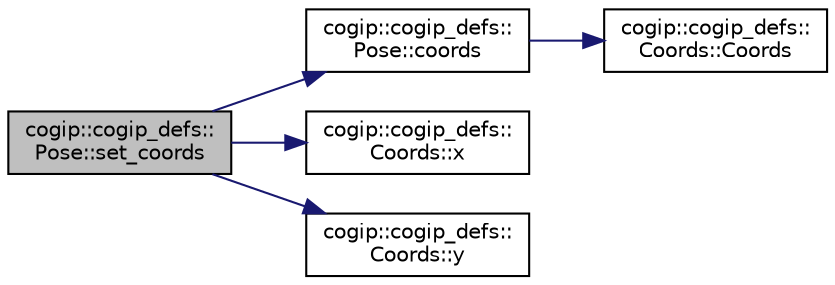 digraph "cogip::cogip_defs::Pose::set_coords"
{
 // LATEX_PDF_SIZE
  bgcolor="transparent";
  edge [fontname="Helvetica",fontsize="10",labelfontname="Helvetica",labelfontsize="10"];
  node [fontname="Helvetica",fontsize="10",shape=record];
  rankdir="LR";
  Node1 [label="cogip::cogip_defs::\lPose::set_coords",height=0.2,width=0.4,color="black", fillcolor="grey75", style="filled", fontcolor="black",tooltip="Set coordinates."];
  Node1 -> Node2 [color="midnightblue",fontsize="10",style="solid",fontname="Helvetica"];
  Node2 [label="cogip::cogip_defs::\lPose::coords",height=0.2,width=0.4,color="black",URL="$classcogip_1_1cogip__defs_1_1Pose.html#a475ce5473bfd306d352a7a45e5e439a2",tooltip="Return coordinates."];
  Node2 -> Node3 [color="midnightblue",fontsize="10",style="solid",fontname="Helvetica"];
  Node3 [label="cogip::cogip_defs::\lCoords::Coords",height=0.2,width=0.4,color="black",URL="$classcogip_1_1cogip__defs_1_1Coords.html#a6cc92701a0d2ee01f3f681e380899301",tooltip="Constructor."];
  Node1 -> Node4 [color="midnightblue",fontsize="10",style="solid",fontname="Helvetica"];
  Node4 [label="cogip::cogip_defs::\lCoords::x",height=0.2,width=0.4,color="black",URL="$classcogip_1_1cogip__defs_1_1Coords.html#ae6736852dc2d28c35bfdebbc3e8f24b5",tooltip="Return X coordinate."];
  Node1 -> Node5 [color="midnightblue",fontsize="10",style="solid",fontname="Helvetica"];
  Node5 [label="cogip::cogip_defs::\lCoords::y",height=0.2,width=0.4,color="black",URL="$classcogip_1_1cogip__defs_1_1Coords.html#a6ab61e358c49f66805cca1957c20b2e2",tooltip="Return Y coordinate."];
}
